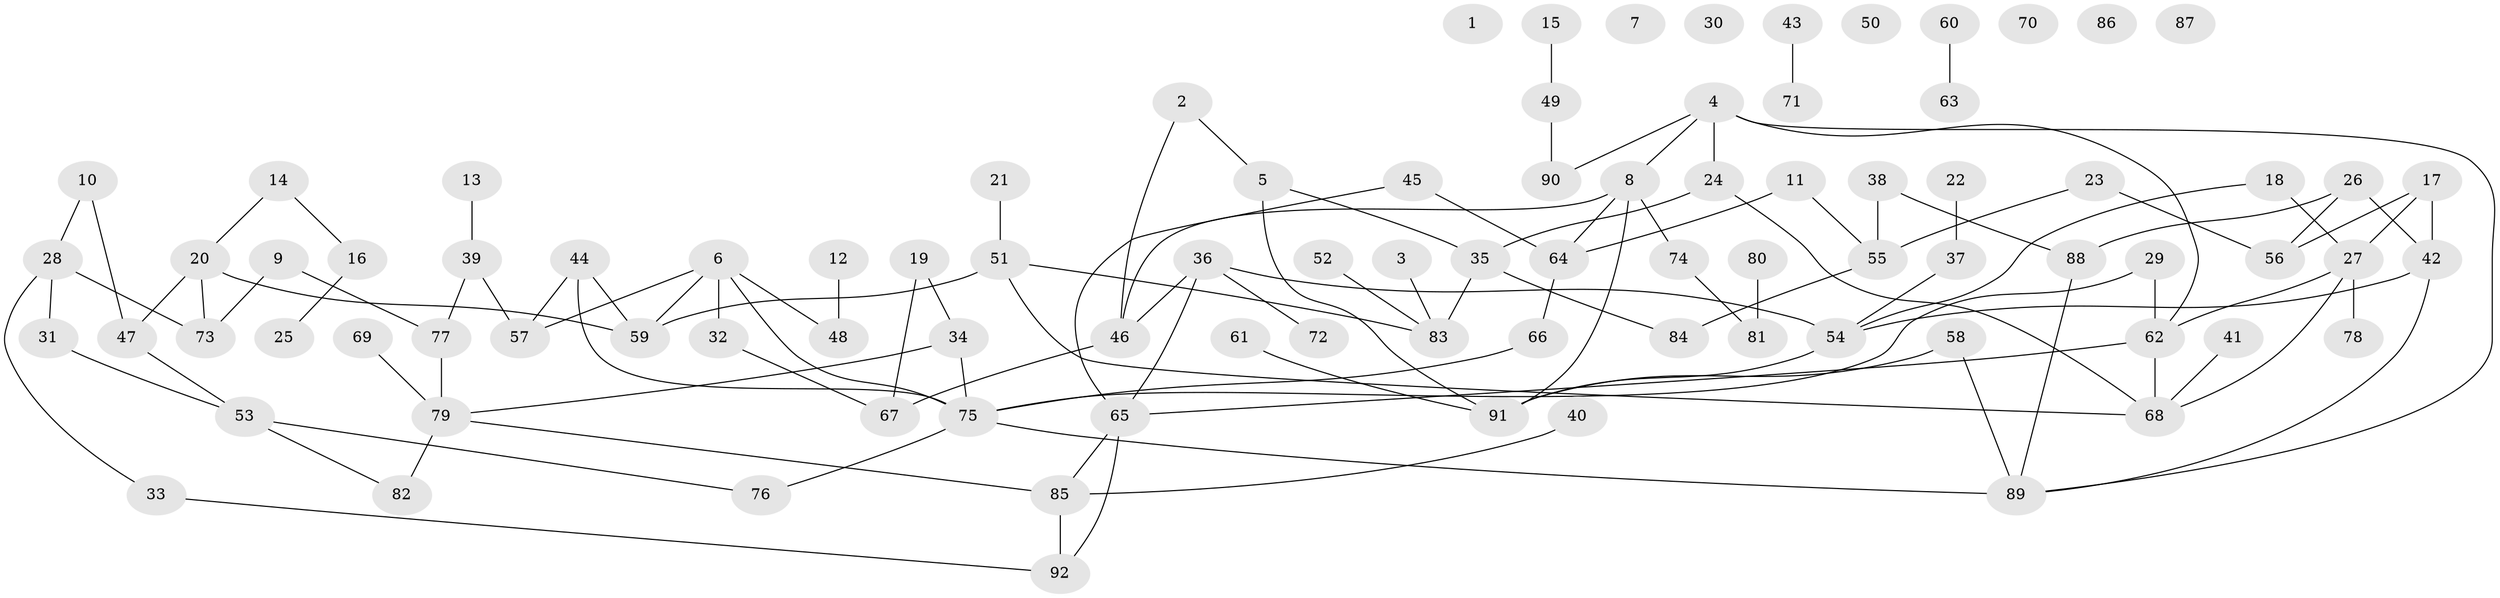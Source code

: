 // Generated by graph-tools (version 1.1) at 2025/00/03/09/25 03:00:51]
// undirected, 92 vertices, 115 edges
graph export_dot {
graph [start="1"]
  node [color=gray90,style=filled];
  1;
  2;
  3;
  4;
  5;
  6;
  7;
  8;
  9;
  10;
  11;
  12;
  13;
  14;
  15;
  16;
  17;
  18;
  19;
  20;
  21;
  22;
  23;
  24;
  25;
  26;
  27;
  28;
  29;
  30;
  31;
  32;
  33;
  34;
  35;
  36;
  37;
  38;
  39;
  40;
  41;
  42;
  43;
  44;
  45;
  46;
  47;
  48;
  49;
  50;
  51;
  52;
  53;
  54;
  55;
  56;
  57;
  58;
  59;
  60;
  61;
  62;
  63;
  64;
  65;
  66;
  67;
  68;
  69;
  70;
  71;
  72;
  73;
  74;
  75;
  76;
  77;
  78;
  79;
  80;
  81;
  82;
  83;
  84;
  85;
  86;
  87;
  88;
  89;
  90;
  91;
  92;
  2 -- 5;
  2 -- 46;
  3 -- 83;
  4 -- 8;
  4 -- 24;
  4 -- 62;
  4 -- 89;
  4 -- 90;
  5 -- 35;
  5 -- 91;
  6 -- 32;
  6 -- 48;
  6 -- 57;
  6 -- 59;
  6 -- 75;
  8 -- 46;
  8 -- 64;
  8 -- 74;
  8 -- 91;
  9 -- 73;
  9 -- 77;
  10 -- 28;
  10 -- 47;
  11 -- 55;
  11 -- 64;
  12 -- 48;
  13 -- 39;
  14 -- 16;
  14 -- 20;
  15 -- 49;
  16 -- 25;
  17 -- 27;
  17 -- 42;
  17 -- 56;
  18 -- 27;
  18 -- 54;
  19 -- 34;
  19 -- 67;
  20 -- 47;
  20 -- 59;
  20 -- 73;
  21 -- 51;
  22 -- 37;
  23 -- 55;
  23 -- 56;
  24 -- 35;
  24 -- 68;
  26 -- 42;
  26 -- 56;
  26 -- 88;
  27 -- 62;
  27 -- 68;
  27 -- 78;
  28 -- 31;
  28 -- 33;
  28 -- 73;
  29 -- 62;
  29 -- 75;
  31 -- 53;
  32 -- 67;
  33 -- 92;
  34 -- 75;
  34 -- 79;
  35 -- 83;
  35 -- 84;
  36 -- 46;
  36 -- 54;
  36 -- 65;
  36 -- 72;
  37 -- 54;
  38 -- 55;
  38 -- 88;
  39 -- 57;
  39 -- 77;
  40 -- 85;
  41 -- 68;
  42 -- 54;
  42 -- 89;
  43 -- 71;
  44 -- 57;
  44 -- 59;
  44 -- 75;
  45 -- 64;
  45 -- 65;
  46 -- 67;
  47 -- 53;
  49 -- 90;
  51 -- 59;
  51 -- 68;
  51 -- 83;
  52 -- 83;
  53 -- 76;
  53 -- 82;
  54 -- 91;
  55 -- 84;
  58 -- 89;
  58 -- 91;
  60 -- 63;
  61 -- 91;
  62 -- 65;
  62 -- 68;
  64 -- 66;
  65 -- 85;
  65 -- 92;
  66 -- 75;
  69 -- 79;
  74 -- 81;
  75 -- 76;
  75 -- 89;
  77 -- 79;
  79 -- 82;
  79 -- 85;
  80 -- 81;
  85 -- 92;
  88 -- 89;
}

